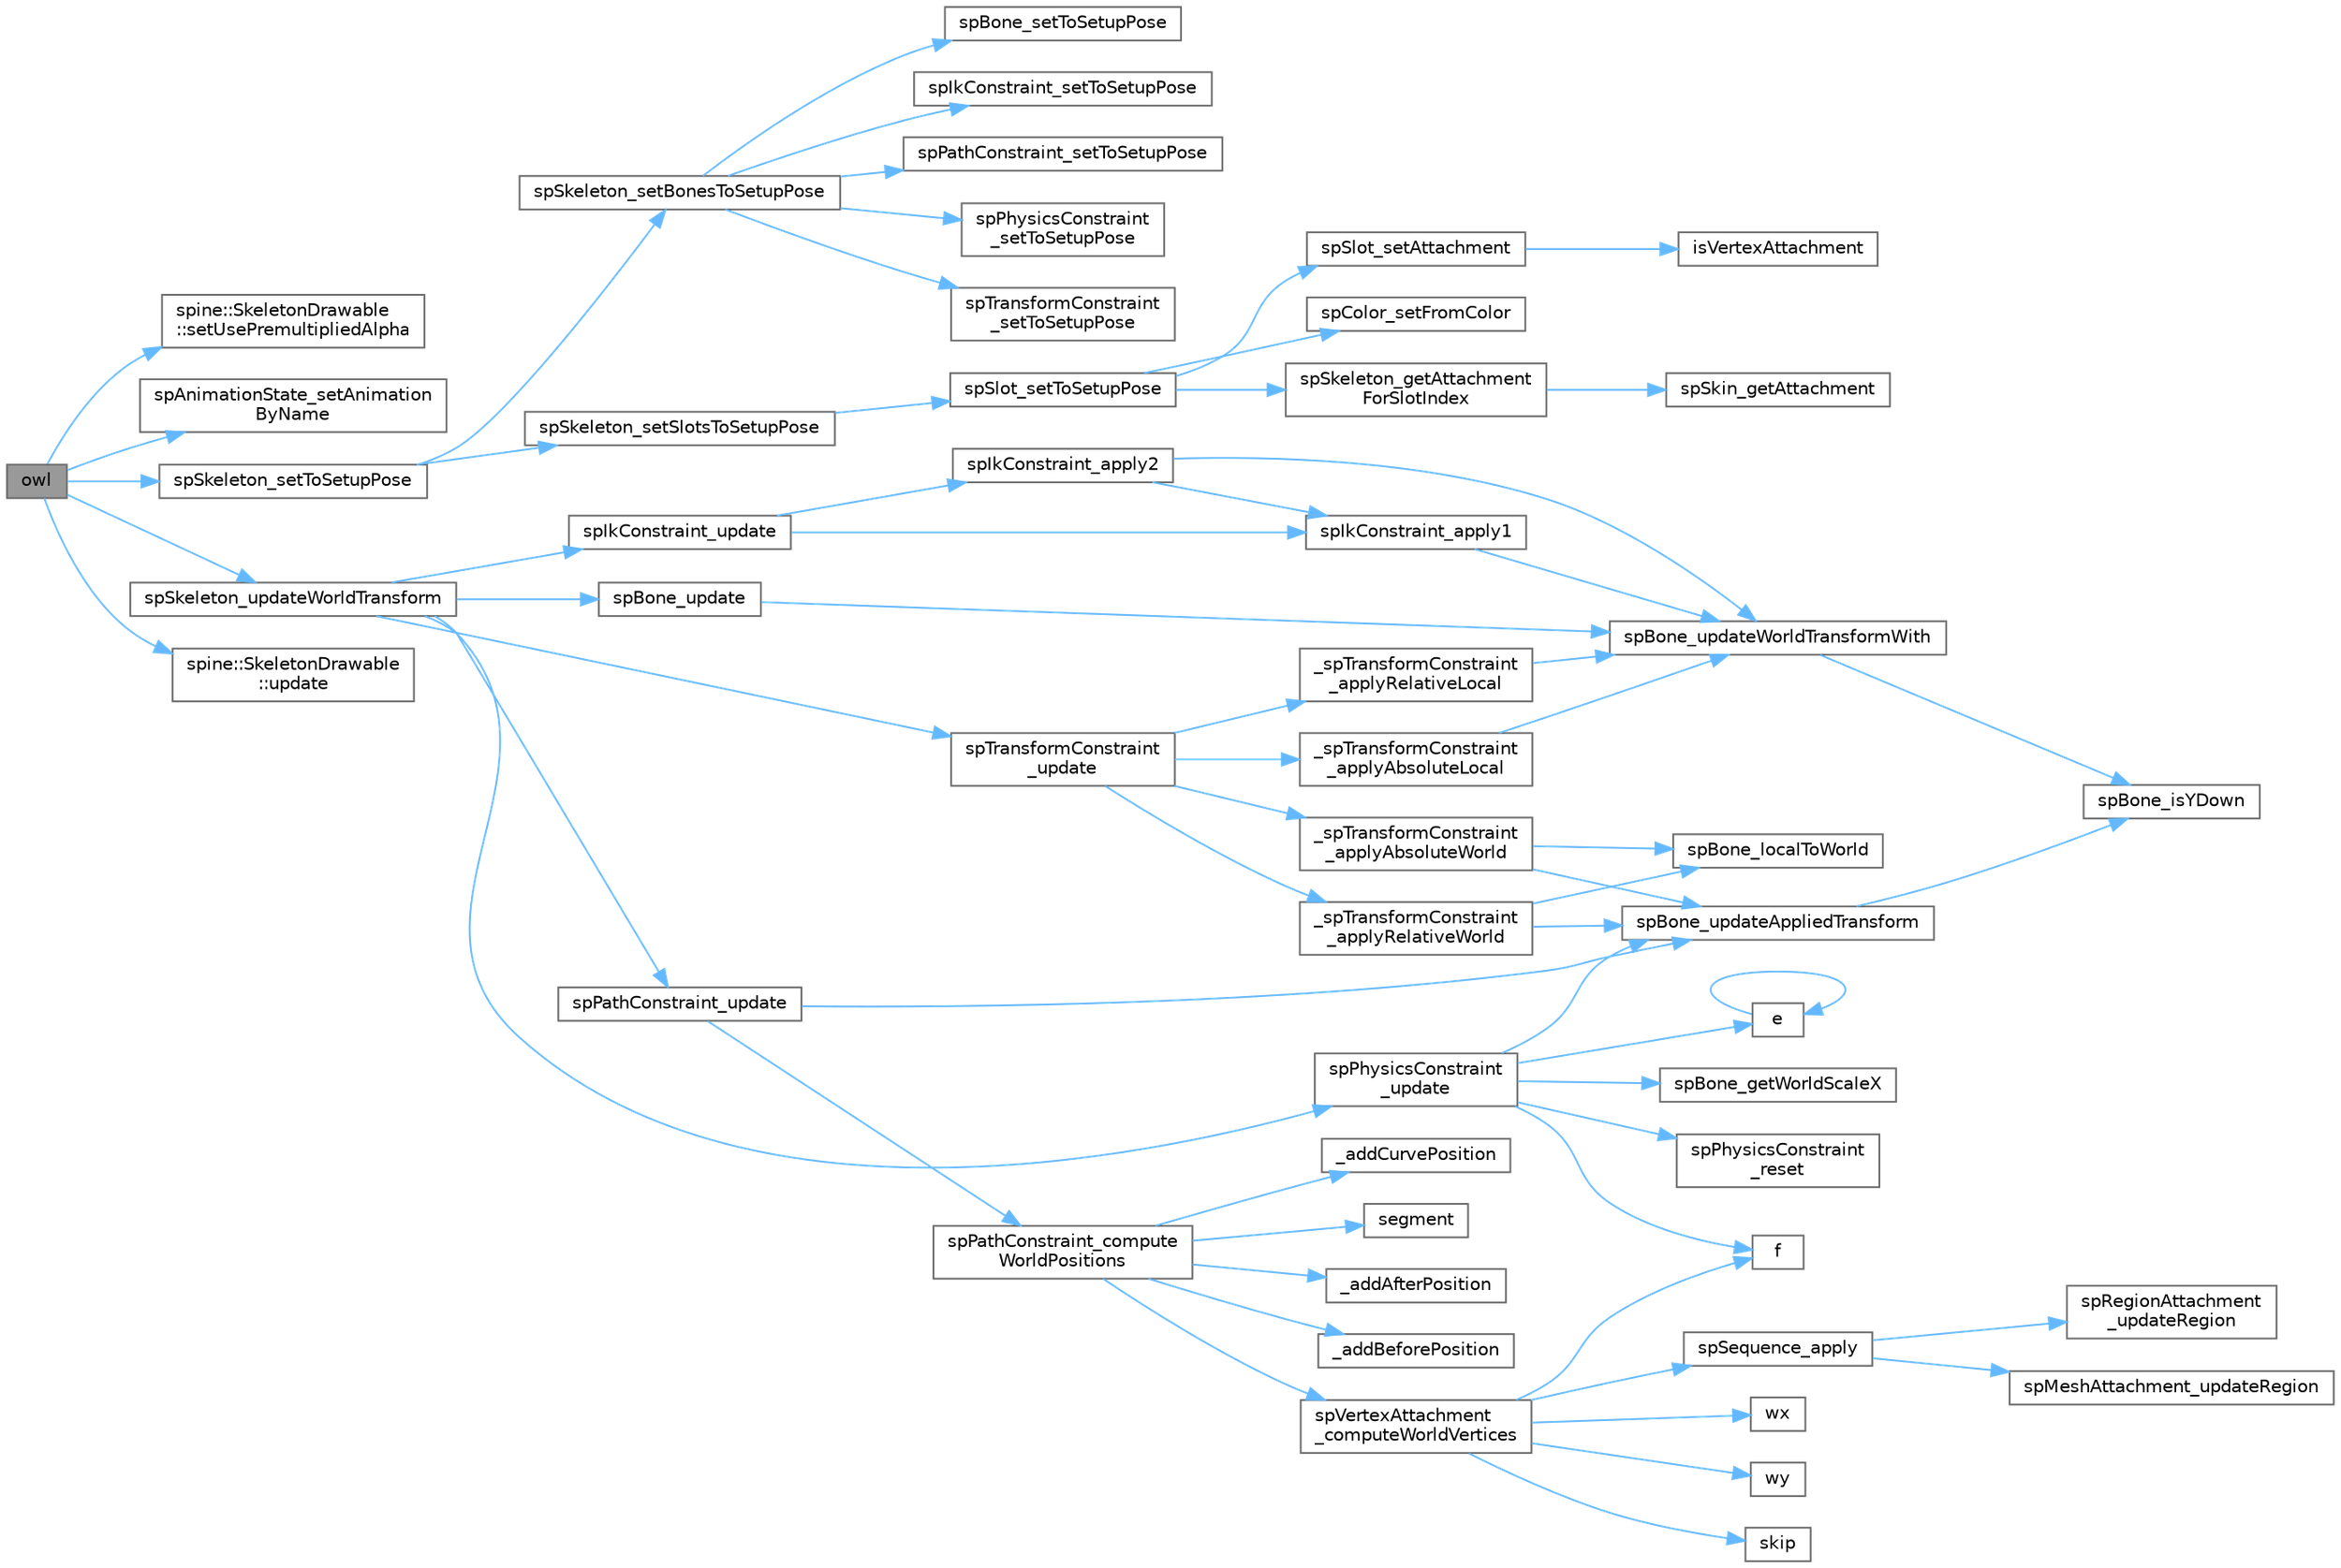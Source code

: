 digraph "owl"
{
 // LATEX_PDF_SIZE
  bgcolor="transparent";
  edge [fontname=Helvetica,fontsize=10,labelfontname=Helvetica,labelfontsize=10];
  node [fontname=Helvetica,fontsize=10,shape=box,height=0.2,width=0.4];
  rankdir="LR";
  Node1 [id="Node000001",label="owl",height=0.2,width=0.4,color="gray40", fillcolor="grey60", style="filled", fontcolor="black",tooltip=" "];
  Node1 -> Node2 [id="edge62_Node000001_Node000002",color="steelblue1",style="solid",tooltip=" "];
  Node2 [id="Node000002",label="spine::SkeletonDrawable\l::setUsePremultipliedAlpha",height=0.2,width=0.4,color="grey40", fillcolor="white", style="filled",URL="$classspine_1_1_skeleton_drawable.html#aa136eebfca7a00bde0039f41eeb07ddb",tooltip=" "];
  Node1 -> Node3 [id="edge63_Node000001_Node000003",color="steelblue1",style="solid",tooltip=" "];
  Node3 [id="Node000003",label="spAnimationState_setAnimation\lByName",height=0.2,width=0.4,color="grey40", fillcolor="white", style="filled",URL="$spine-c_2include_2spine_2_animation_state_8h.html#a886473af828c2ec1222f62ea8aa5e470",tooltip=" "];
  Node1 -> Node4 [id="edge64_Node000001_Node000004",color="steelblue1",style="solid",tooltip=" "];
  Node4 [id="Node000004",label="spSkeleton_setToSetupPose",height=0.2,width=0.4,color="grey40", fillcolor="white", style="filled",URL="$_skeleton_8c.html#abd1173a8539fac039e455d83c69c1069",tooltip=" "];
  Node4 -> Node5 [id="edge65_Node000004_Node000005",color="steelblue1",style="solid",tooltip=" "];
  Node5 [id="Node000005",label="spSkeleton_setBonesToSetupPose",height=0.2,width=0.4,color="grey40", fillcolor="white", style="filled",URL="$_skeleton_8c.html#aae6e8045f895615160741abb0eb8dde9",tooltip=" "];
  Node5 -> Node6 [id="edge66_Node000005_Node000006",color="steelblue1",style="solid",tooltip=" "];
  Node6 [id="Node000006",label="spBone_setToSetupPose",height=0.2,width=0.4,color="grey40", fillcolor="white", style="filled",URL="$_bone_8c.html#a502f7fb4b1cf03f0ab02feb7269799a1",tooltip=" "];
  Node5 -> Node7 [id="edge67_Node000005_Node000007",color="steelblue1",style="solid",tooltip=" "];
  Node7 [id="Node000007",label="spIkConstraint_setToSetupPose",height=0.2,width=0.4,color="grey40", fillcolor="white", style="filled",URL="$_ik_constraint_8c.html#af2ef633cf8c602fbdc4a5ccad05e55b2",tooltip=" "];
  Node5 -> Node8 [id="edge68_Node000005_Node000008",color="steelblue1",style="solid",tooltip=" "];
  Node8 [id="Node000008",label="spPathConstraint_setToSetupPose",height=0.2,width=0.4,color="grey40", fillcolor="white", style="filled",URL="$_path_constraint_8c.html#ab3ef1362c2c95939c691d7a5f3b14789",tooltip=" "];
  Node5 -> Node9 [id="edge69_Node000005_Node000009",color="steelblue1",style="solid",tooltip=" "];
  Node9 [id="Node000009",label="spPhysicsConstraint\l_setToSetupPose",height=0.2,width=0.4,color="grey40", fillcolor="white", style="filled",URL="$_physics_constraint_8c.html#a4391e12ba1275406c4f314d9621629a3",tooltip=" "];
  Node5 -> Node10 [id="edge70_Node000005_Node000010",color="steelblue1",style="solid",tooltip=" "];
  Node10 [id="Node000010",label="spTransformConstraint\l_setToSetupPose",height=0.2,width=0.4,color="grey40", fillcolor="white", style="filled",URL="$_transform_constraint_8c.html#aba010ebe1633df3d515542f1cf3770fc",tooltip=" "];
  Node4 -> Node11 [id="edge71_Node000004_Node000011",color="steelblue1",style="solid",tooltip=" "];
  Node11 [id="Node000011",label="spSkeleton_setSlotsToSetupPose",height=0.2,width=0.4,color="grey40", fillcolor="white", style="filled",URL="$_skeleton_8c.html#a7b1fc51a674633c010ed2b9b7b73637a",tooltip=" "];
  Node11 -> Node12 [id="edge72_Node000011_Node000012",color="steelblue1",style="solid",tooltip=" "];
  Node12 [id="Node000012",label="spSlot_setToSetupPose",height=0.2,width=0.4,color="grey40", fillcolor="white", style="filled",URL="$_slot_8c.html#a18975a4395bf0e5e888d2e96620180ad",tooltip=" "];
  Node12 -> Node13 [id="edge73_Node000012_Node000013",color="steelblue1",style="solid",tooltip=" "];
  Node13 [id="Node000013",label="spColor_setFromColor",height=0.2,width=0.4,color="grey40", fillcolor="white", style="filled",URL="$_color_8c.html#af0868cf31a5235b433ec908d952df5fc",tooltip=" "];
  Node12 -> Node14 [id="edge74_Node000012_Node000014",color="steelblue1",style="solid",tooltip=" "];
  Node14 [id="Node000014",label="spSkeleton_getAttachment\lForSlotIndex",height=0.2,width=0.4,color="grey40", fillcolor="white", style="filled",URL="$_skeleton_8c.html#af67b15fea85286452cf9d8741a17b0ed",tooltip=" "];
  Node14 -> Node15 [id="edge75_Node000014_Node000015",color="steelblue1",style="solid",tooltip=" "];
  Node15 [id="Node000015",label="spSkin_getAttachment",height=0.2,width=0.4,color="grey40", fillcolor="white", style="filled",URL="$_skin_8c.html#ac997acb956b1c876912cd56c0fb9ed95",tooltip=" "];
  Node12 -> Node16 [id="edge76_Node000012_Node000016",color="steelblue1",style="solid",tooltip=" "];
  Node16 [id="Node000016",label="spSlot_setAttachment",height=0.2,width=0.4,color="grey40", fillcolor="white", style="filled",URL="$_slot_8c.html#a56d5b092e9d5418595813cec61d447cc",tooltip=" "];
  Node16 -> Node17 [id="edge77_Node000016_Node000017",color="steelblue1",style="solid",tooltip=" "];
  Node17 [id="Node000017",label="isVertexAttachment",height=0.2,width=0.4,color="grey40", fillcolor="white", style="filled",URL="$_slot_8c.html#a2e0f6babd6f2c1a34cddf0efc3a6c240",tooltip=" "];
  Node1 -> Node18 [id="edge78_Node000001_Node000018",color="steelblue1",style="solid",tooltip=" "];
  Node18 [id="Node000018",label="spSkeleton_updateWorldTransform",height=0.2,width=0.4,color="grey40", fillcolor="white", style="filled",URL="$_skeleton_8c.html#aacbe2c41263148e0b8e88724bd6e19a8",tooltip=" "];
  Node18 -> Node19 [id="edge79_Node000018_Node000019",color="steelblue1",style="solid",tooltip=" "];
  Node19 [id="Node000019",label="spBone_update",height=0.2,width=0.4,color="grey40", fillcolor="white", style="filled",URL="$_bone_8c.html#a96a2c03c88ccdaa90a318fbb786acaad",tooltip=" "];
  Node19 -> Node20 [id="edge80_Node000019_Node000020",color="steelblue1",style="solid",tooltip=" "];
  Node20 [id="Node000020",label="spBone_updateWorldTransformWith",height=0.2,width=0.4,color="grey40", fillcolor="white", style="filled",URL="$_bone_8c.html#afedc4f5005317b2f7f2716f37fbaee7b",tooltip=" "];
  Node20 -> Node21 [id="edge81_Node000020_Node000021",color="steelblue1",style="solid",tooltip=" "];
  Node21 [id="Node000021",label="spBone_isYDown",height=0.2,width=0.4,color="grey40", fillcolor="white", style="filled",URL="$_bone_8c.html#a2c6d47c80ff07ad35e7f3bcb0ae4ae82",tooltip=" "];
  Node18 -> Node22 [id="edge82_Node000018_Node000022",color="steelblue1",style="solid",tooltip=" "];
  Node22 [id="Node000022",label="spIkConstraint_update",height=0.2,width=0.4,color="grey40", fillcolor="white", style="filled",URL="$_ik_constraint_8c.html#ae1ee5ccd8d827f7c377f2597775b912b",tooltip=" "];
  Node22 -> Node23 [id="edge83_Node000022_Node000023",color="steelblue1",style="solid",tooltip=" "];
  Node23 [id="Node000023",label="spIkConstraint_apply1",height=0.2,width=0.4,color="grey40", fillcolor="white", style="filled",URL="$_ik_constraint_8c.html#aaf9ab4c81e03e59b2583070360e9643c",tooltip=" "];
  Node23 -> Node20 [id="edge84_Node000023_Node000020",color="steelblue1",style="solid",tooltip=" "];
  Node22 -> Node24 [id="edge85_Node000022_Node000024",color="steelblue1",style="solid",tooltip=" "];
  Node24 [id="Node000024",label="spIkConstraint_apply2",height=0.2,width=0.4,color="grey40", fillcolor="white", style="filled",URL="$_ik_constraint_8c.html#a7b745ed0199a1f514b8d1e54f357e476",tooltip=" "];
  Node24 -> Node20 [id="edge86_Node000024_Node000020",color="steelblue1",style="solid",tooltip=" "];
  Node24 -> Node23 [id="edge87_Node000024_Node000023",color="steelblue1",style="solid",tooltip=" "];
  Node18 -> Node25 [id="edge88_Node000018_Node000025",color="steelblue1",style="solid",tooltip=" "];
  Node25 [id="Node000025",label="spPathConstraint_update",height=0.2,width=0.4,color="grey40", fillcolor="white", style="filled",URL="$_path_constraint_8c.html#ab89d8c228a139da6ec1847798ae02883",tooltip=" "];
  Node25 -> Node26 [id="edge89_Node000025_Node000026",color="steelblue1",style="solid",tooltip=" "];
  Node26 [id="Node000026",label="spBone_updateAppliedTransform",height=0.2,width=0.4,color="grey40", fillcolor="white", style="filled",URL="$_bone_8c.html#a6520232f8507778775da80541e6a25db",tooltip=" "];
  Node26 -> Node21 [id="edge90_Node000026_Node000021",color="steelblue1",style="solid",tooltip=" "];
  Node25 -> Node27 [id="edge91_Node000025_Node000027",color="steelblue1",style="solid",tooltip=" "];
  Node27 [id="Node000027",label="spPathConstraint_compute\lWorldPositions",height=0.2,width=0.4,color="grey40", fillcolor="white", style="filled",URL="$_path_constraint_8c.html#a59154d9596b6b56b475a33a83af3f1e3",tooltip=" "];
  Node27 -> Node28 [id="edge92_Node000027_Node000028",color="steelblue1",style="solid",tooltip=" "];
  Node28 [id="Node000028",label="_addAfterPosition",height=0.2,width=0.4,color="grey40", fillcolor="white", style="filled",URL="$_path_constraint_8c.html#a2f8afd75f1530be11555ba91037027e7",tooltip=" "];
  Node27 -> Node29 [id="edge93_Node000027_Node000029",color="steelblue1",style="solid",tooltip=" "];
  Node29 [id="Node000029",label="_addBeforePosition",height=0.2,width=0.4,color="grey40", fillcolor="white", style="filled",URL="$_path_constraint_8c.html#a2b9964acfb4ca0afcbeb173495c01de1",tooltip=" "];
  Node27 -> Node30 [id="edge94_Node000027_Node000030",color="steelblue1",style="solid",tooltip=" "];
  Node30 [id="Node000030",label="_addCurvePosition",height=0.2,width=0.4,color="grey40", fillcolor="white", style="filled",URL="$_path_constraint_8c.html#a58e5158bf0ce2b1406e1918b0d6bc54d",tooltip=" "];
  Node27 -> Node31 [id="edge95_Node000027_Node000031",color="steelblue1",style="solid",tooltip=" "];
  Node31 [id="Node000031",label="segment",height=0.2,width=0.4,color="grey40", fillcolor="white", style="filled",URL="$_block_methods_8h.html#a3c8d2bfe6f857a2a270b78759487e3a8",tooltip="This is the const version of segment(Index,Index)."];
  Node27 -> Node32 [id="edge96_Node000027_Node000032",color="steelblue1",style="solid",tooltip=" "];
  Node32 [id="Node000032",label="spVertexAttachment\l_computeWorldVertices",height=0.2,width=0.4,color="grey40", fillcolor="white", style="filled",URL="$_vertex_attachment_8c.html#a4c78e6d9e293a164fd3b259fd1770485",tooltip=" "];
  Node32 -> Node33 [id="edge97_Node000032_Node000033",color="steelblue1",style="solid",tooltip=" "];
  Node33 [id="Node000033",label="f",height=0.2,width=0.4,color="grey40", fillcolor="white", style="filled",URL="$cxx11__tensor__map_8cpp.html#a7f507fea02198f6cb81c86640c7b1a4e",tooltip=" "];
  Node32 -> Node34 [id="edge98_Node000032_Node000034",color="steelblue1",style="solid",tooltip=" "];
  Node34 [id="Node000034",label="skip",height=0.2,width=0.4,color="grey40", fillcolor="white", style="filled",URL="$_json_8c.html#af38ca32489aef093745b4eb4673c64f3",tooltip=" "];
  Node32 -> Node35 [id="edge99_Node000032_Node000035",color="steelblue1",style="solid",tooltip=" "];
  Node35 [id="Node000035",label="spSequence_apply",height=0.2,width=0.4,color="grey40", fillcolor="white", style="filled",URL="$_sequence_8c.html#ac172b2a1a394b8d9c2620feb1db7814e",tooltip=" "];
  Node35 -> Node36 [id="edge100_Node000035_Node000036",color="steelblue1",style="solid",tooltip=" "];
  Node36 [id="Node000036",label="spMeshAttachment_updateRegion",height=0.2,width=0.4,color="grey40", fillcolor="white", style="filled",URL="$_mesh_attachment_8c.html#adc9fc4a1152b194678a4e43003f64370",tooltip=" "];
  Node35 -> Node37 [id="edge101_Node000035_Node000037",color="steelblue1",style="solid",tooltip=" "];
  Node37 [id="Node000037",label="spRegionAttachment\l_updateRegion",height=0.2,width=0.4,color="grey40", fillcolor="white", style="filled",URL="$_region_attachment_8c.html#a5e4264658b55d6722ec145d5efb0e190",tooltip=" "];
  Node32 -> Node38 [id="edge102_Node000032_Node000038",color="steelblue1",style="solid",tooltip=" "];
  Node38 [id="Node000038",label="wx",height=0.2,width=0.4,color="grey40", fillcolor="white", style="filled",URL="$core_2swizzle__4_8inl_8h.html#a66b224ccf5684dc3346b689ce492bd2b",tooltip=" "];
  Node32 -> Node39 [id="edge103_Node000032_Node000039",color="steelblue1",style="solid",tooltip=" "];
  Node39 [id="Node000039",label="wy",height=0.2,width=0.4,color="grey40", fillcolor="white", style="filled",URL="$core_2swizzle__4_8inl_8h.html#a5bed73816e9fcf9d6ef3a2f833971b47",tooltip=" "];
  Node18 -> Node40 [id="edge104_Node000018_Node000040",color="steelblue1",style="solid",tooltip=" "];
  Node40 [id="Node000040",label="spPhysicsConstraint\l_update",height=0.2,width=0.4,color="grey40", fillcolor="white", style="filled",URL="$_physics_constraint_8c.html#aae7a7d39f255286177b2fe6a9fb3514d",tooltip=" "];
  Node40 -> Node41 [id="edge105_Node000040_Node000041",color="steelblue1",style="solid",tooltip=" "];
  Node41 [id="Node000041",label="e",height=0.2,width=0.4,color="grey40", fillcolor="white", style="filled",URL="$_cwise__array__power__array_8cpp.html#a9cb86ff854760bf91a154f2724a9101d",tooltip=" "];
  Node41 -> Node41 [id="edge106_Node000041_Node000041",color="steelblue1",style="solid",tooltip=" "];
  Node40 -> Node33 [id="edge107_Node000040_Node000033",color="steelblue1",style="solid",tooltip=" "];
  Node40 -> Node42 [id="edge108_Node000040_Node000042",color="steelblue1",style="solid",tooltip=" "];
  Node42 [id="Node000042",label="spBone_getWorldScaleX",height=0.2,width=0.4,color="grey40", fillcolor="white", style="filled",URL="$_bone_8c.html#a5992a9ff17d1a56c677ae139027042c5",tooltip=" "];
  Node40 -> Node26 [id="edge109_Node000040_Node000026",color="steelblue1",style="solid",tooltip=" "];
  Node40 -> Node43 [id="edge110_Node000040_Node000043",color="steelblue1",style="solid",tooltip=" "];
  Node43 [id="Node000043",label="spPhysicsConstraint\l_reset",height=0.2,width=0.4,color="grey40", fillcolor="white", style="filled",URL="$_physics_constraint_8c.html#acd36432fd3f82d9332b48debd7356f9c",tooltip=" "];
  Node18 -> Node44 [id="edge111_Node000018_Node000044",color="steelblue1",style="solid",tooltip=" "];
  Node44 [id="Node000044",label="spTransformConstraint\l_update",height=0.2,width=0.4,color="grey40", fillcolor="white", style="filled",URL="$_transform_constraint_8c.html#a902d99912b8b62293df2082fd45a5a6b",tooltip=" "];
  Node44 -> Node45 [id="edge112_Node000044_Node000045",color="steelblue1",style="solid",tooltip=" "];
  Node45 [id="Node000045",label="_spTransformConstraint\l_applyAbsoluteLocal",height=0.2,width=0.4,color="grey40", fillcolor="white", style="filled",URL="$_transform_constraint_8c.html#a46c05ebffe0e61b7fc3e4f7049b120b6",tooltip=" "];
  Node45 -> Node20 [id="edge113_Node000045_Node000020",color="steelblue1",style="solid",tooltip=" "];
  Node44 -> Node46 [id="edge114_Node000044_Node000046",color="steelblue1",style="solid",tooltip=" "];
  Node46 [id="Node000046",label="_spTransformConstraint\l_applyAbsoluteWorld",height=0.2,width=0.4,color="grey40", fillcolor="white", style="filled",URL="$_transform_constraint_8c.html#a073c0a1079fcc35016588c63b4f1b0c3",tooltip=" "];
  Node46 -> Node47 [id="edge115_Node000046_Node000047",color="steelblue1",style="solid",tooltip=" "];
  Node47 [id="Node000047",label="spBone_localToWorld",height=0.2,width=0.4,color="grey40", fillcolor="white", style="filled",URL="$_bone_8c.html#a24973a948e5817695b577e7a8be2a881",tooltip=" "];
  Node46 -> Node26 [id="edge116_Node000046_Node000026",color="steelblue1",style="solid",tooltip=" "];
  Node44 -> Node48 [id="edge117_Node000044_Node000048",color="steelblue1",style="solid",tooltip=" "];
  Node48 [id="Node000048",label="_spTransformConstraint\l_applyRelativeLocal",height=0.2,width=0.4,color="grey40", fillcolor="white", style="filled",URL="$_transform_constraint_8c.html#aad29043b137a84e78964b4d2f8f4e2ee",tooltip=" "];
  Node48 -> Node20 [id="edge118_Node000048_Node000020",color="steelblue1",style="solid",tooltip=" "];
  Node44 -> Node49 [id="edge119_Node000044_Node000049",color="steelblue1",style="solid",tooltip=" "];
  Node49 [id="Node000049",label="_spTransformConstraint\l_applyRelativeWorld",height=0.2,width=0.4,color="grey40", fillcolor="white", style="filled",URL="$_transform_constraint_8c.html#a5f1e421499213665cf5dbe49c0e9cbc1",tooltip=" "];
  Node49 -> Node47 [id="edge120_Node000049_Node000047",color="steelblue1",style="solid",tooltip=" "];
  Node49 -> Node26 [id="edge121_Node000049_Node000026",color="steelblue1",style="solid",tooltip=" "];
  Node1 -> Node50 [id="edge122_Node000001_Node000050",color="steelblue1",style="solid",tooltip=" "];
  Node50 [id="Node000050",label="spine::SkeletonDrawable\l::update",height=0.2,width=0.4,color="grey40", fillcolor="white", style="filled",URL="$classspine_1_1_skeleton_drawable.html#a75a01a182c7932adb11a0147d4646717",tooltip=" "];
}
